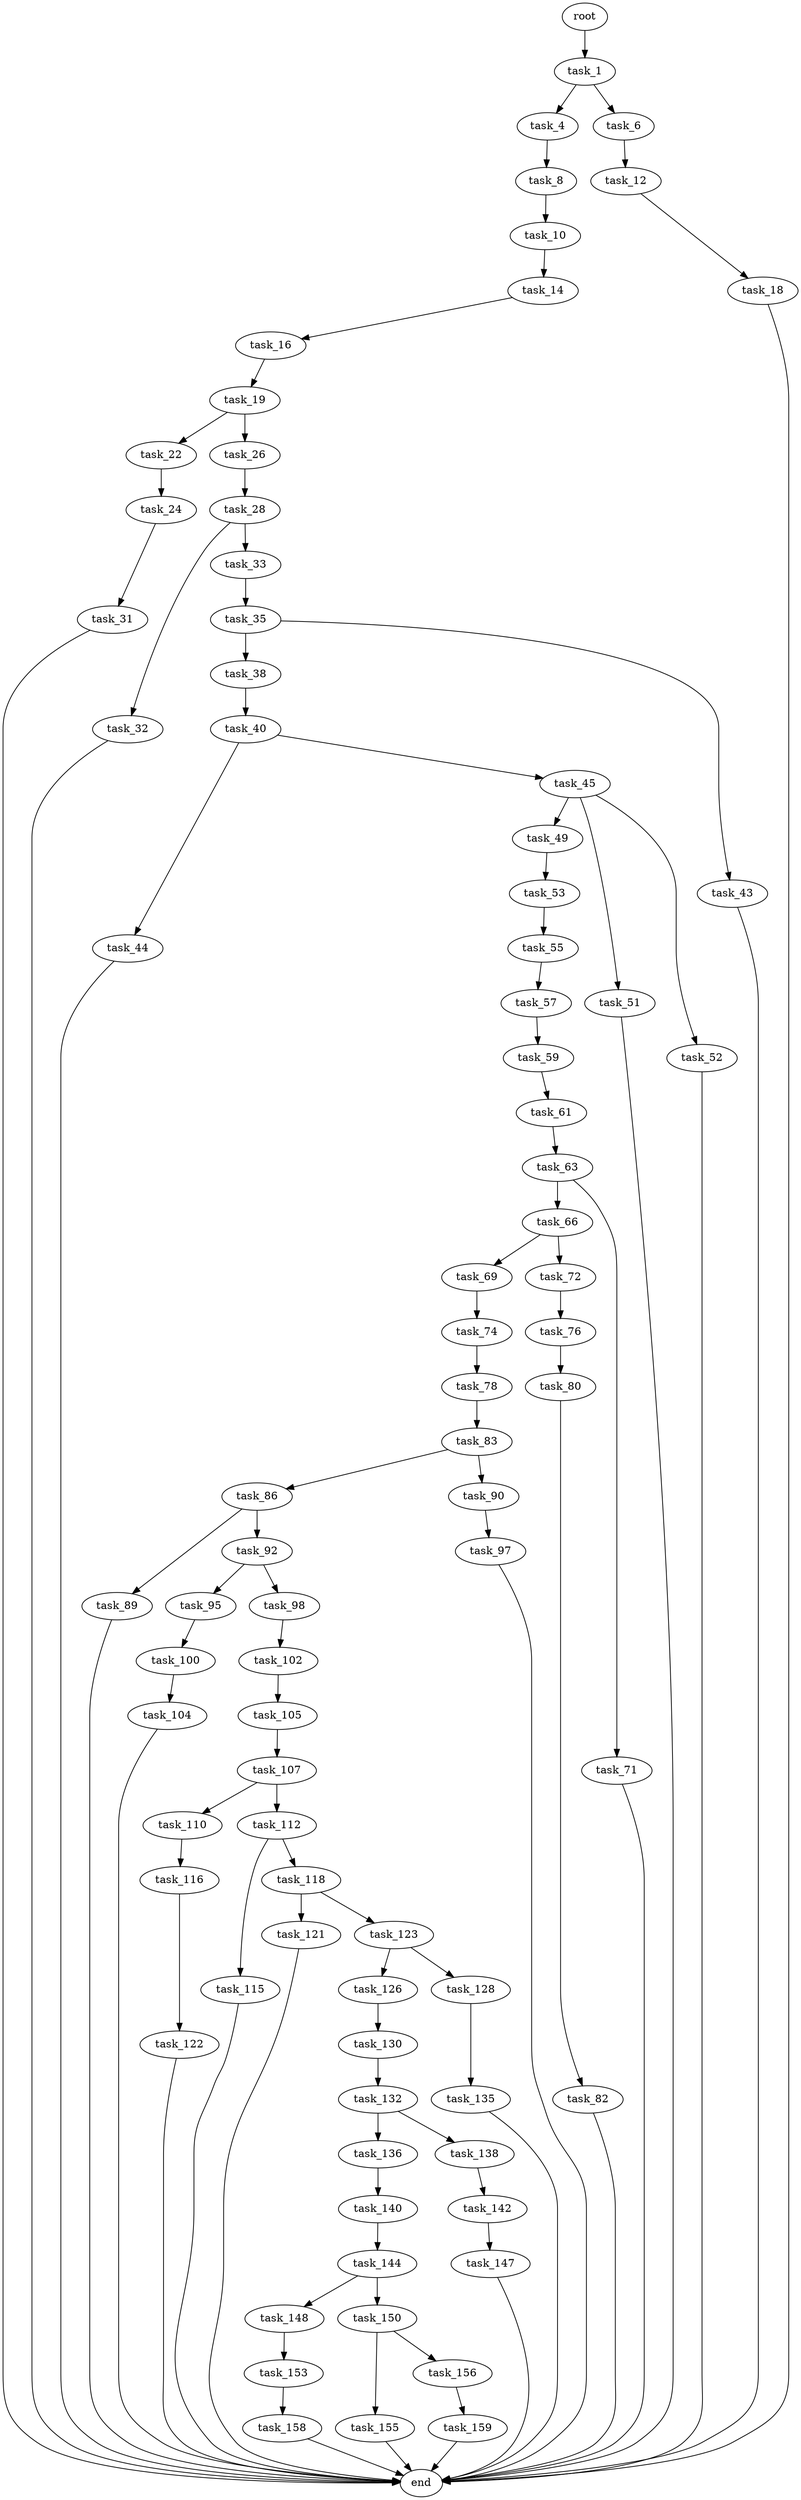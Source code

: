 digraph G {
  root [size="0.000000"];
  task_1 [size="184844862105.000000"];
  task_4 [size="23984829696.000000"];
  task_6 [size="271255531319.000000"];
  task_8 [size="177284618529.000000"];
  task_10 [size="782757789696.000000"];
  task_12 [size="1073741824000.000000"];
  task_14 [size="433261468284.000000"];
  task_16 [size="892831582078.000000"];
  task_18 [size="549755813888.000000"];
  task_19 [size="68719476736.000000"];
  task_22 [size="782757789696.000000"];
  task_24 [size="708841436.000000"];
  task_26 [size="21899318491.000000"];
  task_28 [size="182494906794.000000"];
  task_31 [size="263193384917.000000"];
  task_32 [size="11626993747.000000"];
  task_33 [size="782757789696.000000"];
  task_35 [size="58896847074.000000"];
  task_38 [size="8589934592.000000"];
  task_40 [size="401426380529.000000"];
  task_43 [size="549755813888.000000"];
  task_44 [size="638521836458.000000"];
  task_45 [size="508561775038.000000"];
  task_49 [size="101037996642.000000"];
  task_51 [size="281486378491.000000"];
  task_52 [size="11463818453.000000"];
  task_53 [size="8614078244.000000"];
  task_55 [size="297397408161.000000"];
  task_57 [size="13417017260.000000"];
  task_59 [size="103605881876.000000"];
  task_61 [size="111233637943.000000"];
  task_63 [size="216734986307.000000"];
  task_66 [size="42324505873.000000"];
  task_69 [size="1073741824000.000000"];
  task_71 [size="1975428359.000000"];
  task_72 [size="20682762165.000000"];
  task_74 [size="28991029248.000000"];
  task_76 [size="9761285112.000000"];
  task_78 [size="28991029248.000000"];
  task_80 [size="1483832364.000000"];
  task_82 [size="24127832978.000000"];
  task_83 [size="368293445632.000000"];
  task_86 [size="1073741824000.000000"];
  task_89 [size="198879043183.000000"];
  task_90 [size="18852709000.000000"];
  task_92 [size="782757789696.000000"];
  task_95 [size="833200389.000000"];
  task_97 [size="20491238375.000000"];
  task_98 [size="169387569159.000000"];
  task_100 [size="37690550951.000000"];
  task_102 [size="112238339311.000000"];
  task_104 [size="30186144849.000000"];
  task_105 [size="549755813888.000000"];
  task_107 [size="419220438314.000000"];
  task_110 [size="231928233984.000000"];
  task_112 [size="782757789696.000000"];
  task_115 [size="330701617939.000000"];
  task_116 [size="8650637768.000000"];
  task_118 [size="1073741824000.000000"];
  task_121 [size="452363158654.000000"];
  task_122 [size="43074426559.000000"];
  task_123 [size="549755813888.000000"];
  task_126 [size="61351913142.000000"];
  task_128 [size="590340892397.000000"];
  task_130 [size="201674383207.000000"];
  task_132 [size="549755813888.000000"];
  task_135 [size="368293445632.000000"];
  task_136 [size="782757789696.000000"];
  task_138 [size="16013889358.000000"];
  task_140 [size="2386619363.000000"];
  task_142 [size="12519481853.000000"];
  task_144 [size="164898861793.000000"];
  task_147 [size="1146940388.000000"];
  task_148 [size="51263730268.000000"];
  task_150 [size="762482513210.000000"];
  task_153 [size="8589934592.000000"];
  task_155 [size="519940925865.000000"];
  task_156 [size="3205556202.000000"];
  task_158 [size="231928233984.000000"];
  task_159 [size="4518118255.000000"];
  end [size="0.000000"];

  root -> task_1 [size="1.000000"];
  task_1 -> task_4 [size="411041792.000000"];
  task_1 -> task_6 [size="411041792.000000"];
  task_4 -> task_8 [size="411041792.000000"];
  task_6 -> task_12 [size="301989888.000000"];
  task_8 -> task_10 [size="134217728.000000"];
  task_10 -> task_14 [size="679477248.000000"];
  task_12 -> task_18 [size="838860800.000000"];
  task_14 -> task_16 [size="411041792.000000"];
  task_16 -> task_19 [size="536870912.000000"];
  task_18 -> end [size="1.000000"];
  task_19 -> task_22 [size="134217728.000000"];
  task_19 -> task_26 [size="134217728.000000"];
  task_22 -> task_24 [size="679477248.000000"];
  task_24 -> task_31 [size="33554432.000000"];
  task_26 -> task_28 [size="411041792.000000"];
  task_28 -> task_32 [size="301989888.000000"];
  task_28 -> task_33 [size="301989888.000000"];
  task_31 -> end [size="1.000000"];
  task_32 -> end [size="1.000000"];
  task_33 -> task_35 [size="679477248.000000"];
  task_35 -> task_38 [size="75497472.000000"];
  task_35 -> task_43 [size="75497472.000000"];
  task_38 -> task_40 [size="33554432.000000"];
  task_40 -> task_44 [size="411041792.000000"];
  task_40 -> task_45 [size="411041792.000000"];
  task_43 -> end [size="1.000000"];
  task_44 -> end [size="1.000000"];
  task_45 -> task_49 [size="536870912.000000"];
  task_45 -> task_51 [size="536870912.000000"];
  task_45 -> task_52 [size="536870912.000000"];
  task_49 -> task_53 [size="301989888.000000"];
  task_51 -> end [size="1.000000"];
  task_52 -> end [size="1.000000"];
  task_53 -> task_55 [size="536870912.000000"];
  task_55 -> task_57 [size="411041792.000000"];
  task_57 -> task_59 [size="209715200.000000"];
  task_59 -> task_61 [size="75497472.000000"];
  task_61 -> task_63 [size="209715200.000000"];
  task_63 -> task_66 [size="411041792.000000"];
  task_63 -> task_71 [size="411041792.000000"];
  task_66 -> task_69 [size="679477248.000000"];
  task_66 -> task_72 [size="679477248.000000"];
  task_69 -> task_74 [size="838860800.000000"];
  task_71 -> end [size="1.000000"];
  task_72 -> task_76 [size="838860800.000000"];
  task_74 -> task_78 [size="75497472.000000"];
  task_76 -> task_80 [size="536870912.000000"];
  task_78 -> task_83 [size="75497472.000000"];
  task_80 -> task_82 [size="33554432.000000"];
  task_82 -> end [size="1.000000"];
  task_83 -> task_86 [size="411041792.000000"];
  task_83 -> task_90 [size="411041792.000000"];
  task_86 -> task_89 [size="838860800.000000"];
  task_86 -> task_92 [size="838860800.000000"];
  task_89 -> end [size="1.000000"];
  task_90 -> task_97 [size="301989888.000000"];
  task_92 -> task_95 [size="679477248.000000"];
  task_92 -> task_98 [size="679477248.000000"];
  task_95 -> task_100 [size="33554432.000000"];
  task_97 -> end [size="1.000000"];
  task_98 -> task_102 [size="134217728.000000"];
  task_100 -> task_104 [size="838860800.000000"];
  task_102 -> task_105 [size="209715200.000000"];
  task_104 -> end [size="1.000000"];
  task_105 -> task_107 [size="536870912.000000"];
  task_107 -> task_110 [size="301989888.000000"];
  task_107 -> task_112 [size="301989888.000000"];
  task_110 -> task_116 [size="301989888.000000"];
  task_112 -> task_115 [size="679477248.000000"];
  task_112 -> task_118 [size="679477248.000000"];
  task_115 -> end [size="1.000000"];
  task_116 -> task_122 [size="536870912.000000"];
  task_118 -> task_121 [size="838860800.000000"];
  task_118 -> task_123 [size="838860800.000000"];
  task_121 -> end [size="1.000000"];
  task_122 -> end [size="1.000000"];
  task_123 -> task_126 [size="536870912.000000"];
  task_123 -> task_128 [size="536870912.000000"];
  task_126 -> task_130 [size="75497472.000000"];
  task_128 -> task_135 [size="536870912.000000"];
  task_130 -> task_132 [size="209715200.000000"];
  task_132 -> task_136 [size="536870912.000000"];
  task_132 -> task_138 [size="536870912.000000"];
  task_135 -> end [size="1.000000"];
  task_136 -> task_140 [size="679477248.000000"];
  task_138 -> task_142 [size="411041792.000000"];
  task_140 -> task_144 [size="75497472.000000"];
  task_142 -> task_147 [size="209715200.000000"];
  task_144 -> task_148 [size="209715200.000000"];
  task_144 -> task_150 [size="209715200.000000"];
  task_147 -> end [size="1.000000"];
  task_148 -> task_153 [size="75497472.000000"];
  task_150 -> task_155 [size="536870912.000000"];
  task_150 -> task_156 [size="536870912.000000"];
  task_153 -> task_158 [size="33554432.000000"];
  task_155 -> end [size="1.000000"];
  task_156 -> task_159 [size="75497472.000000"];
  task_158 -> end [size="1.000000"];
  task_159 -> end [size="1.000000"];
}
